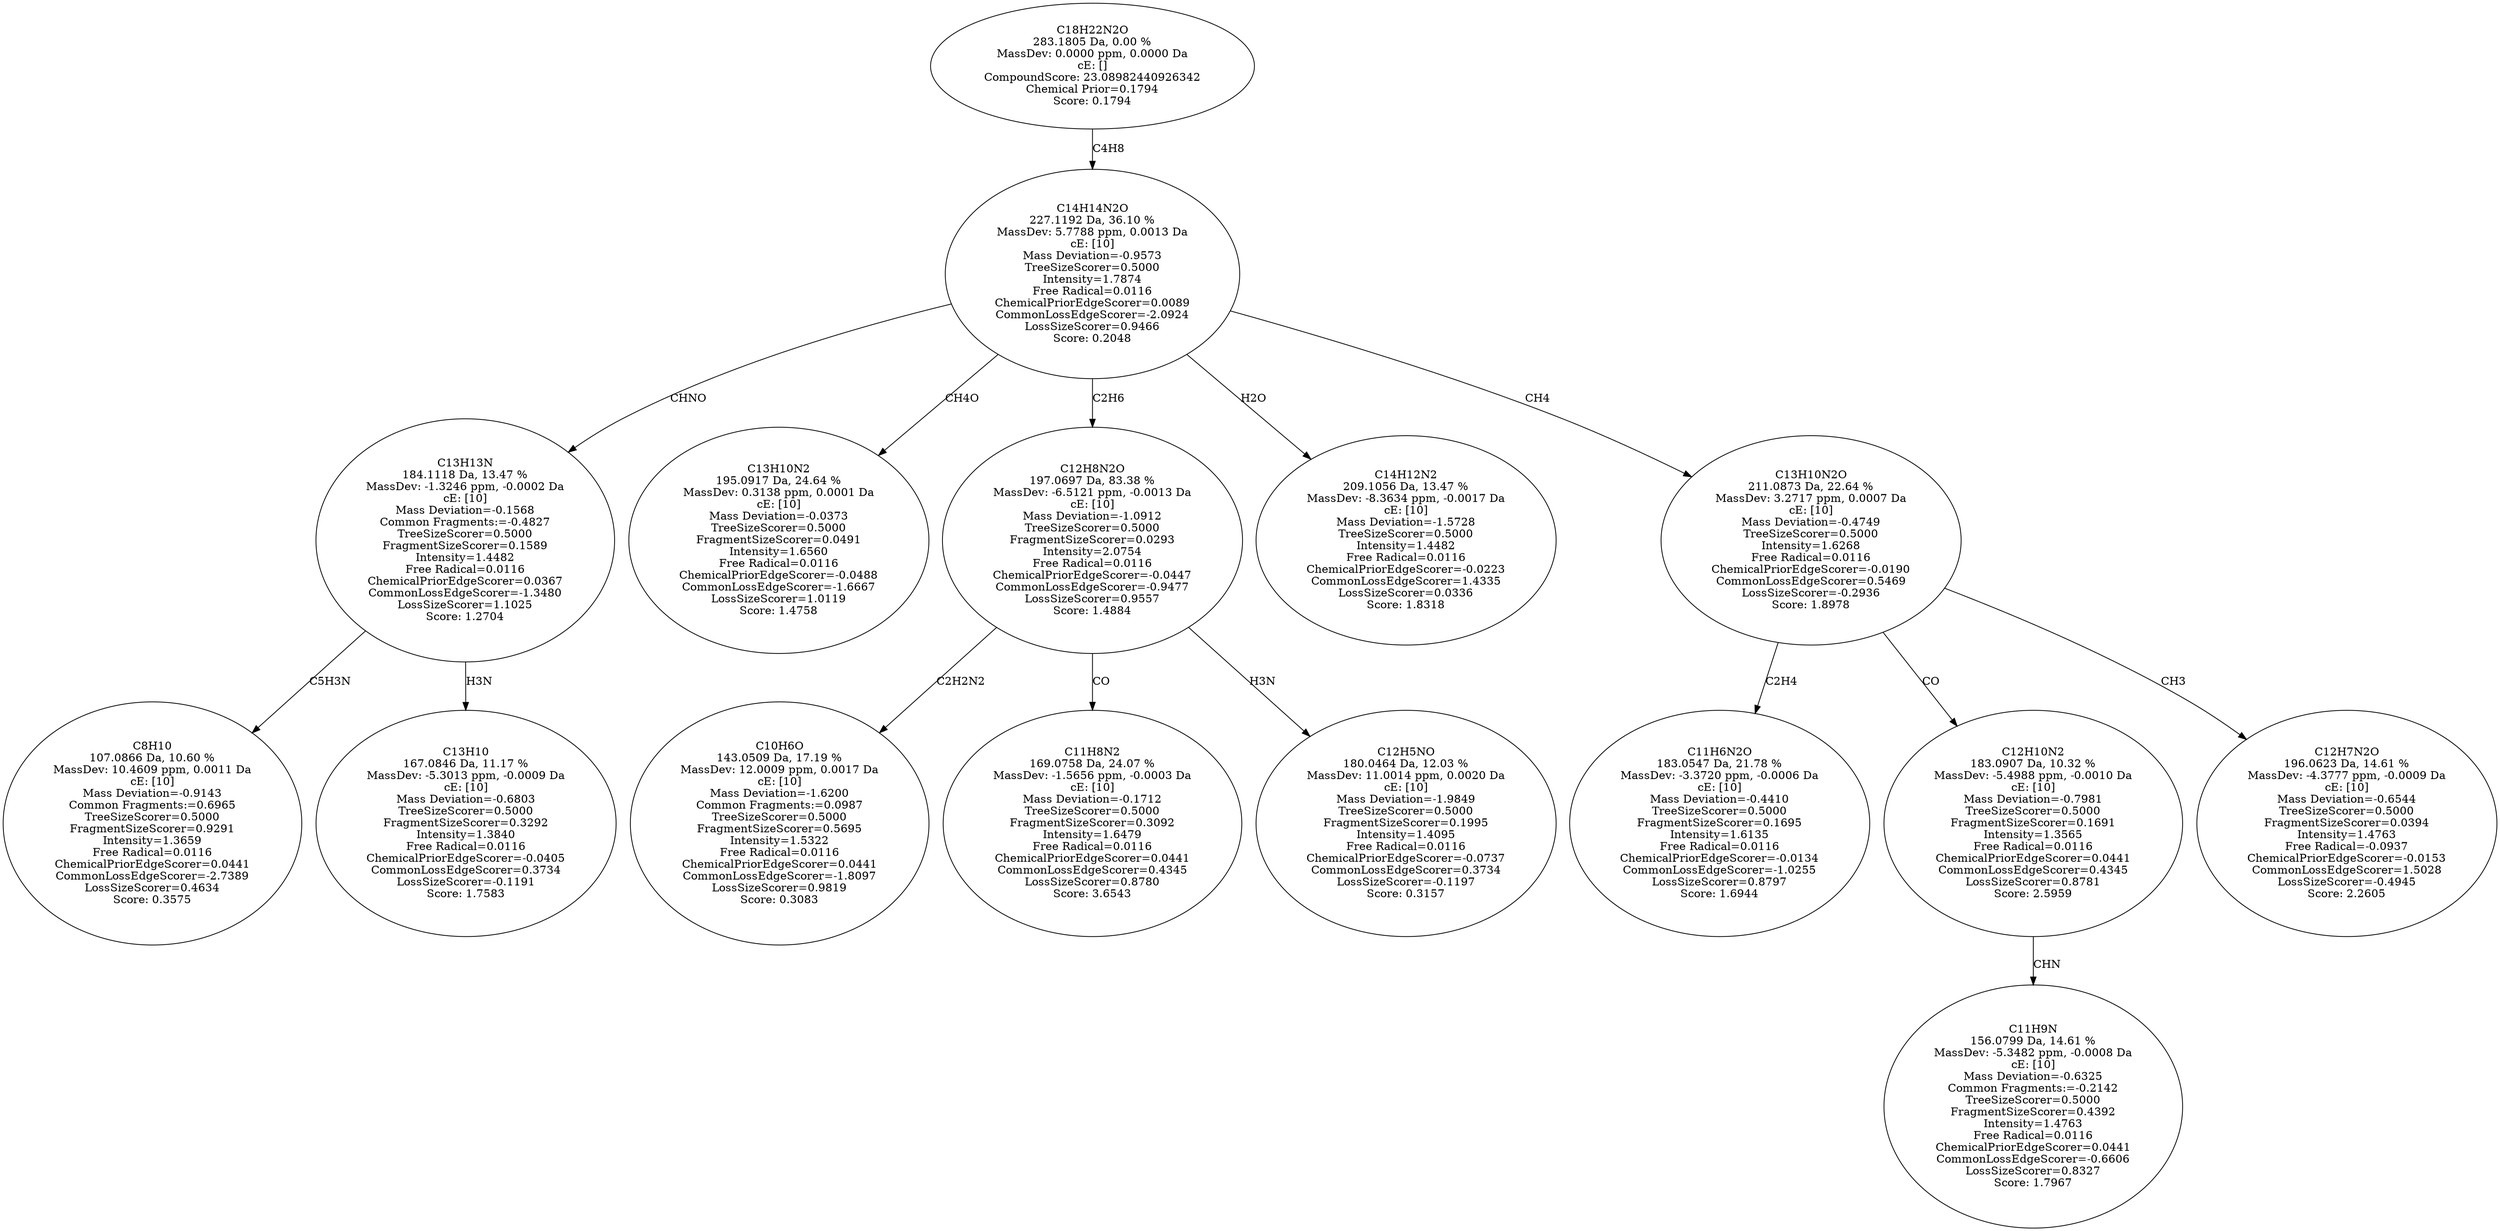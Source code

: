 strict digraph {
v1 [label="C8H10\n107.0866 Da, 10.60 %\nMassDev: 10.4609 ppm, 0.0011 Da\ncE: [10]\nMass Deviation=-0.9143\nCommon Fragments:=0.6965\nTreeSizeScorer=0.5000\nFragmentSizeScorer=0.9291\nIntensity=1.3659\nFree Radical=0.0116\nChemicalPriorEdgeScorer=0.0441\nCommonLossEdgeScorer=-2.7389\nLossSizeScorer=0.4634\nScore: 0.3575"];
v2 [label="C13H10\n167.0846 Da, 11.17 %\nMassDev: -5.3013 ppm, -0.0009 Da\ncE: [10]\nMass Deviation=-0.6803\nTreeSizeScorer=0.5000\nFragmentSizeScorer=0.3292\nIntensity=1.3840\nFree Radical=0.0116\nChemicalPriorEdgeScorer=-0.0405\nCommonLossEdgeScorer=0.3734\nLossSizeScorer=-0.1191\nScore: 1.7583"];
v3 [label="C13H13N\n184.1118 Da, 13.47 %\nMassDev: -1.3246 ppm, -0.0002 Da\ncE: [10]\nMass Deviation=-0.1568\nCommon Fragments:=-0.4827\nTreeSizeScorer=0.5000\nFragmentSizeScorer=0.1589\nIntensity=1.4482\nFree Radical=0.0116\nChemicalPriorEdgeScorer=0.0367\nCommonLossEdgeScorer=-1.3480\nLossSizeScorer=1.1025\nScore: 1.2704"];
v4 [label="C13H10N2\n195.0917 Da, 24.64 %\nMassDev: 0.3138 ppm, 0.0001 Da\ncE: [10]\nMass Deviation=-0.0373\nTreeSizeScorer=0.5000\nFragmentSizeScorer=0.0491\nIntensity=1.6560\nFree Radical=0.0116\nChemicalPriorEdgeScorer=-0.0488\nCommonLossEdgeScorer=-1.6667\nLossSizeScorer=1.0119\nScore: 1.4758"];
v5 [label="C10H6O\n143.0509 Da, 17.19 %\nMassDev: 12.0009 ppm, 0.0017 Da\ncE: [10]\nMass Deviation=-1.6200\nCommon Fragments:=0.0987\nTreeSizeScorer=0.5000\nFragmentSizeScorer=0.5695\nIntensity=1.5322\nFree Radical=0.0116\nChemicalPriorEdgeScorer=0.0441\nCommonLossEdgeScorer=-1.8097\nLossSizeScorer=0.9819\nScore: 0.3083"];
v6 [label="C11H8N2\n169.0758 Da, 24.07 %\nMassDev: -1.5656 ppm, -0.0003 Da\ncE: [10]\nMass Deviation=-0.1712\nTreeSizeScorer=0.5000\nFragmentSizeScorer=0.3092\nIntensity=1.6479\nFree Radical=0.0116\nChemicalPriorEdgeScorer=0.0441\nCommonLossEdgeScorer=0.4345\nLossSizeScorer=0.8780\nScore: 3.6543"];
v7 [label="C12H5NO\n180.0464 Da, 12.03 %\nMassDev: 11.0014 ppm, 0.0020 Da\ncE: [10]\nMass Deviation=-1.9849\nTreeSizeScorer=0.5000\nFragmentSizeScorer=0.1995\nIntensity=1.4095\nFree Radical=0.0116\nChemicalPriorEdgeScorer=-0.0737\nCommonLossEdgeScorer=0.3734\nLossSizeScorer=-0.1197\nScore: 0.3157"];
v8 [label="C12H8N2O\n197.0697 Da, 83.38 %\nMassDev: -6.5121 ppm, -0.0013 Da\ncE: [10]\nMass Deviation=-1.0912\nTreeSizeScorer=0.5000\nFragmentSizeScorer=0.0293\nIntensity=2.0754\nFree Radical=0.0116\nChemicalPriorEdgeScorer=-0.0447\nCommonLossEdgeScorer=-0.9477\nLossSizeScorer=0.9557\nScore: 1.4884"];
v9 [label="C14H12N2\n209.1056 Da, 13.47 %\nMassDev: -8.3634 ppm, -0.0017 Da\ncE: [10]\nMass Deviation=-1.5728\nTreeSizeScorer=0.5000\nIntensity=1.4482\nFree Radical=0.0116\nChemicalPriorEdgeScorer=-0.0223\nCommonLossEdgeScorer=1.4335\nLossSizeScorer=0.0336\nScore: 1.8318"];
v10 [label="C11H6N2O\n183.0547 Da, 21.78 %\nMassDev: -3.3720 ppm, -0.0006 Da\ncE: [10]\nMass Deviation=-0.4410\nTreeSizeScorer=0.5000\nFragmentSizeScorer=0.1695\nIntensity=1.6135\nFree Radical=0.0116\nChemicalPriorEdgeScorer=-0.0134\nCommonLossEdgeScorer=-1.0255\nLossSizeScorer=0.8797\nScore: 1.6944"];
v11 [label="C11H9N\n156.0799 Da, 14.61 %\nMassDev: -5.3482 ppm, -0.0008 Da\ncE: [10]\nMass Deviation=-0.6325\nCommon Fragments:=-0.2142\nTreeSizeScorer=0.5000\nFragmentSizeScorer=0.4392\nIntensity=1.4763\nFree Radical=0.0116\nChemicalPriorEdgeScorer=0.0441\nCommonLossEdgeScorer=-0.6606\nLossSizeScorer=0.8327\nScore: 1.7967"];
v12 [label="C12H10N2\n183.0907 Da, 10.32 %\nMassDev: -5.4988 ppm, -0.0010 Da\ncE: [10]\nMass Deviation=-0.7981\nTreeSizeScorer=0.5000\nFragmentSizeScorer=0.1691\nIntensity=1.3565\nFree Radical=0.0116\nChemicalPriorEdgeScorer=0.0441\nCommonLossEdgeScorer=0.4345\nLossSizeScorer=0.8781\nScore: 2.5959"];
v13 [label="C12H7N2O\n196.0623 Da, 14.61 %\nMassDev: -4.3777 ppm, -0.0009 Da\ncE: [10]\nMass Deviation=-0.6544\nTreeSizeScorer=0.5000\nFragmentSizeScorer=0.0394\nIntensity=1.4763\nFree Radical=-0.0937\nChemicalPriorEdgeScorer=-0.0153\nCommonLossEdgeScorer=1.5028\nLossSizeScorer=-0.4945\nScore: 2.2605"];
v14 [label="C13H10N2O\n211.0873 Da, 22.64 %\nMassDev: 3.2717 ppm, 0.0007 Da\ncE: [10]\nMass Deviation=-0.4749\nTreeSizeScorer=0.5000\nIntensity=1.6268\nFree Radical=0.0116\nChemicalPriorEdgeScorer=-0.0190\nCommonLossEdgeScorer=0.5469\nLossSizeScorer=-0.2936\nScore: 1.8978"];
v15 [label="C14H14N2O\n227.1192 Da, 36.10 %\nMassDev: 5.7788 ppm, 0.0013 Da\ncE: [10]\nMass Deviation=-0.9573\nTreeSizeScorer=0.5000\nIntensity=1.7874\nFree Radical=0.0116\nChemicalPriorEdgeScorer=0.0089\nCommonLossEdgeScorer=-2.0924\nLossSizeScorer=0.9466\nScore: 0.2048"];
v16 [label="C18H22N2O\n283.1805 Da, 0.00 %\nMassDev: 0.0000 ppm, 0.0000 Da\ncE: []\nCompoundScore: 23.08982440926342\nChemical Prior=0.1794\nScore: 0.1794"];
v3 -> v1 [label="C5H3N"];
v3 -> v2 [label="H3N"];
v15 -> v3 [label="CHNO"];
v15 -> v4 [label="CH4O"];
v8 -> v5 [label="C2H2N2"];
v8 -> v6 [label="CO"];
v8 -> v7 [label="H3N"];
v15 -> v8 [label="C2H6"];
v15 -> v9 [label="H2O"];
v14 -> v10 [label="C2H4"];
v12 -> v11 [label="CHN"];
v14 -> v12 [label="CO"];
v14 -> v13 [label="CH3"];
v15 -> v14 [label="CH4"];
v16 -> v15 [label="C4H8"];
}